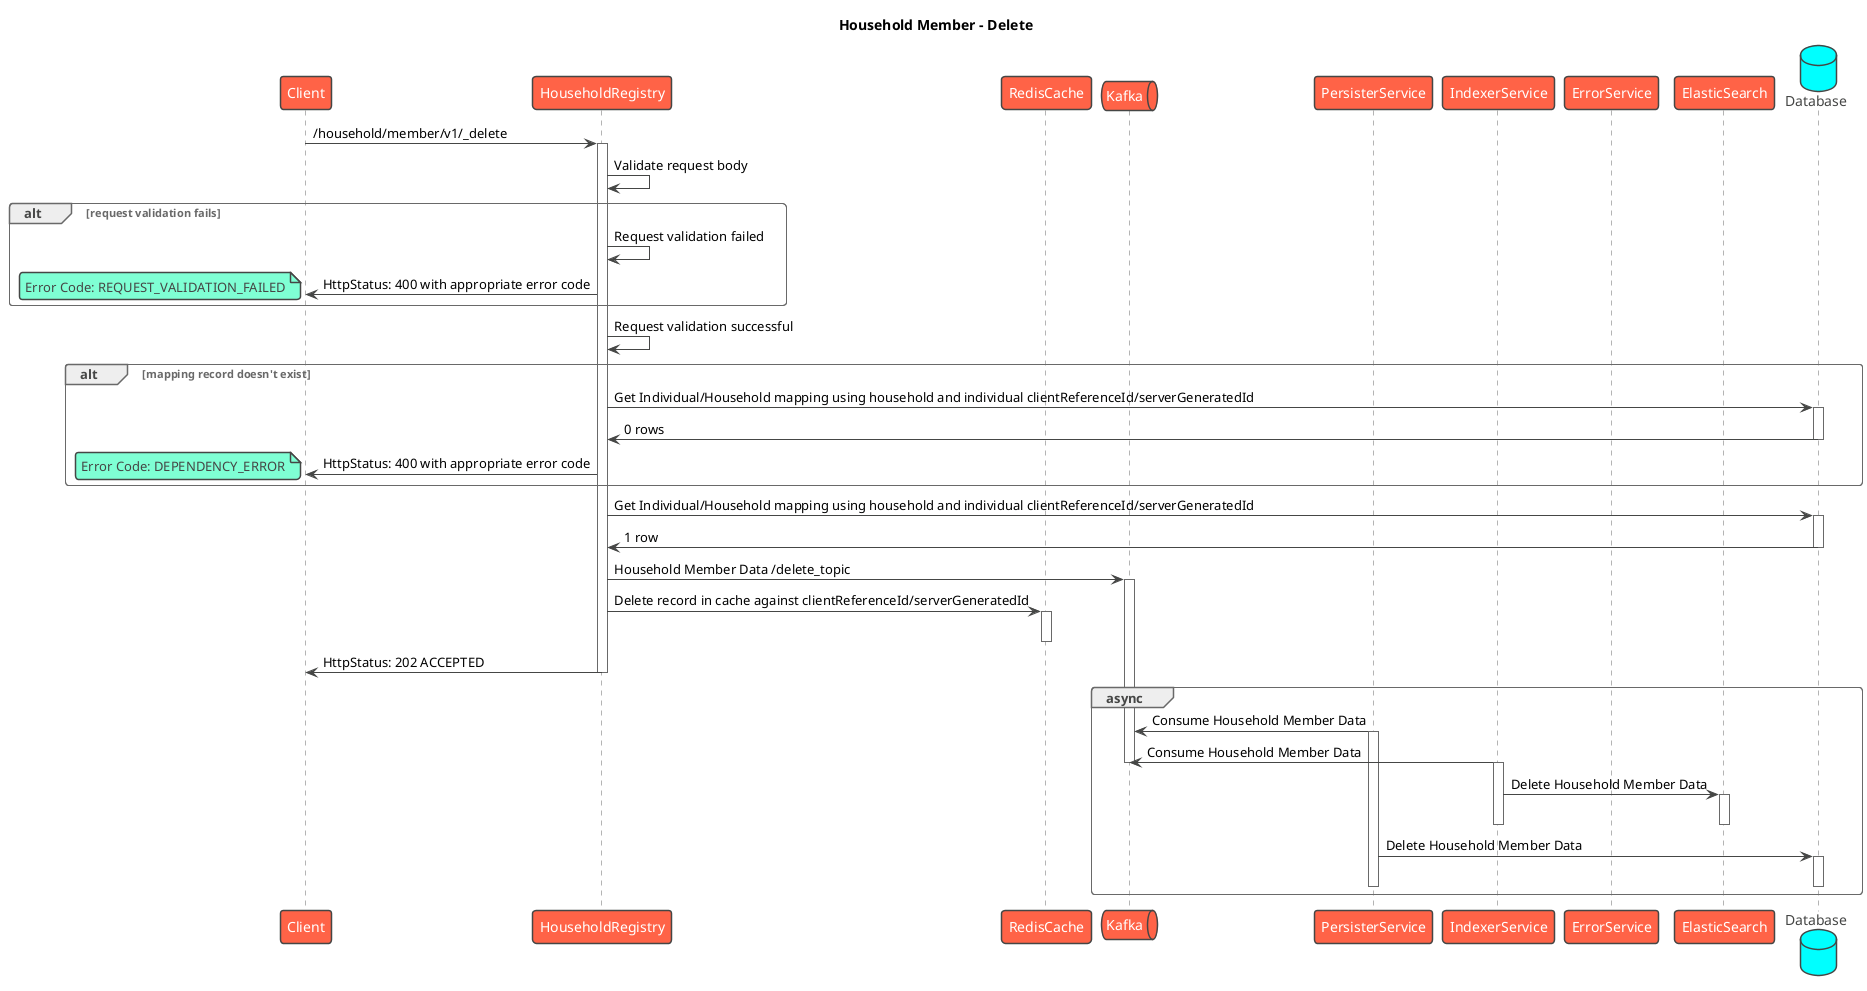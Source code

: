 @startuml
title Household Member - Delete
!theme vibrant
participant Client as c
participant HouseholdRegistry as s
participant RedisCache as rc
queue Kafka as k
participant PersisterService as prs
participant IndexerService as idx
participant ErrorService as es
participant ElasticSearch as el
database Database as db
c -> s : /household/member/v1/_delete
activate s
s -> s: Validate request body
alt request validation fails
    s -> s: Request validation failed
    s -> c: HttpStatus: 400 with appropriate error code
    note left
      Error Code: REQUEST_VALIDATION_FAILED
    end note
end
s -> s: Request validation successful
alt mapping record doesn't exist
  s -> db: Get Individual/Household mapping using household and individual clientReferenceId/serverGeneratedId
  activate db
  db -> s: 0 rows
  deactivate db
  s -> c: HttpStatus: 400 with appropriate error code
  note left
      Error Code: DEPENDENCY_ERROR
  end note
end
s -> db: Get Individual/Household mapping using household and individual clientReferenceId/serverGeneratedId
activate db
db -> s: 1 row
deactivate db
s -> k: Household Member Data /delete_topic
activate k
s -> rc: Delete record in cache against clientReferenceId/serverGeneratedId
activate rc
deactivate rc
s -> c: HttpStatus: 202 ACCEPTED
deactivate s
group async
    prs -> k: Consume Household Member Data
    activate prs
    idx -> k: Consume Household Member Data
    deactivate k
    activate idx
    idx -> el: Delete Household Member Data
    activate el
    deactivate el
    deactivate idx
    prs -> db: Delete Household Member Data
    activate db
    deactivate db
    deactivate prs
end

@enduml